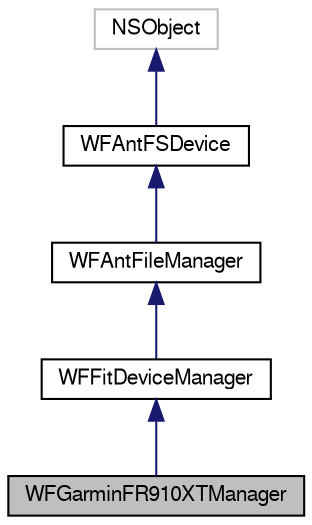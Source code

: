 digraph "WFGarminFR910XTManager"
{
  edge [fontname="FreeSans",fontsize="10",labelfontname="FreeSans",labelfontsize="10"];
  node [fontname="FreeSans",fontsize="10",shape=record];
  Node1 [label="WFGarminFR910XTManager",height=0.2,width=0.4,color="black", fillcolor="grey75", style="filled", fontcolor="black"];
  Node2 -> Node1 [dir="back",color="midnightblue",fontsize="10",style="solid",fontname="FreeSans"];
  Node2 [label="WFFitDeviceManager",height=0.2,width=0.4,color="black", fillcolor="white", style="filled",URL="$interface_w_f_fit_device_manager.html",tooltip="Provides a means of communicating with, and transferring data from an ANT FS fitness device..."];
  Node3 -> Node2 [dir="back",color="midnightblue",fontsize="10",style="solid",fontname="FreeSans"];
  Node3 [label="WFAntFileManager",height=0.2,width=0.4,color="black", fillcolor="white", style="filled",URL="$interface_w_f_ant_file_manager.html",tooltip="Provides a means of communicating with, and transferring data from an ANT FS device. "];
  Node4 -> Node3 [dir="back",color="midnightblue",fontsize="10",style="solid",fontname="FreeSans"];
  Node4 [label="WFAntFSDevice",height=0.2,width=0.4,color="black", fillcolor="white", style="filled",URL="$interface_w_f_ant_f_s_device.html",tooltip="Represents the base class for ANT FS device implementations. "];
  Node5 -> Node4 [dir="back",color="midnightblue",fontsize="10",style="solid",fontname="FreeSans"];
  Node5 [label="NSObject",height=0.2,width=0.4,color="grey75", fillcolor="white", style="filled"];
}
